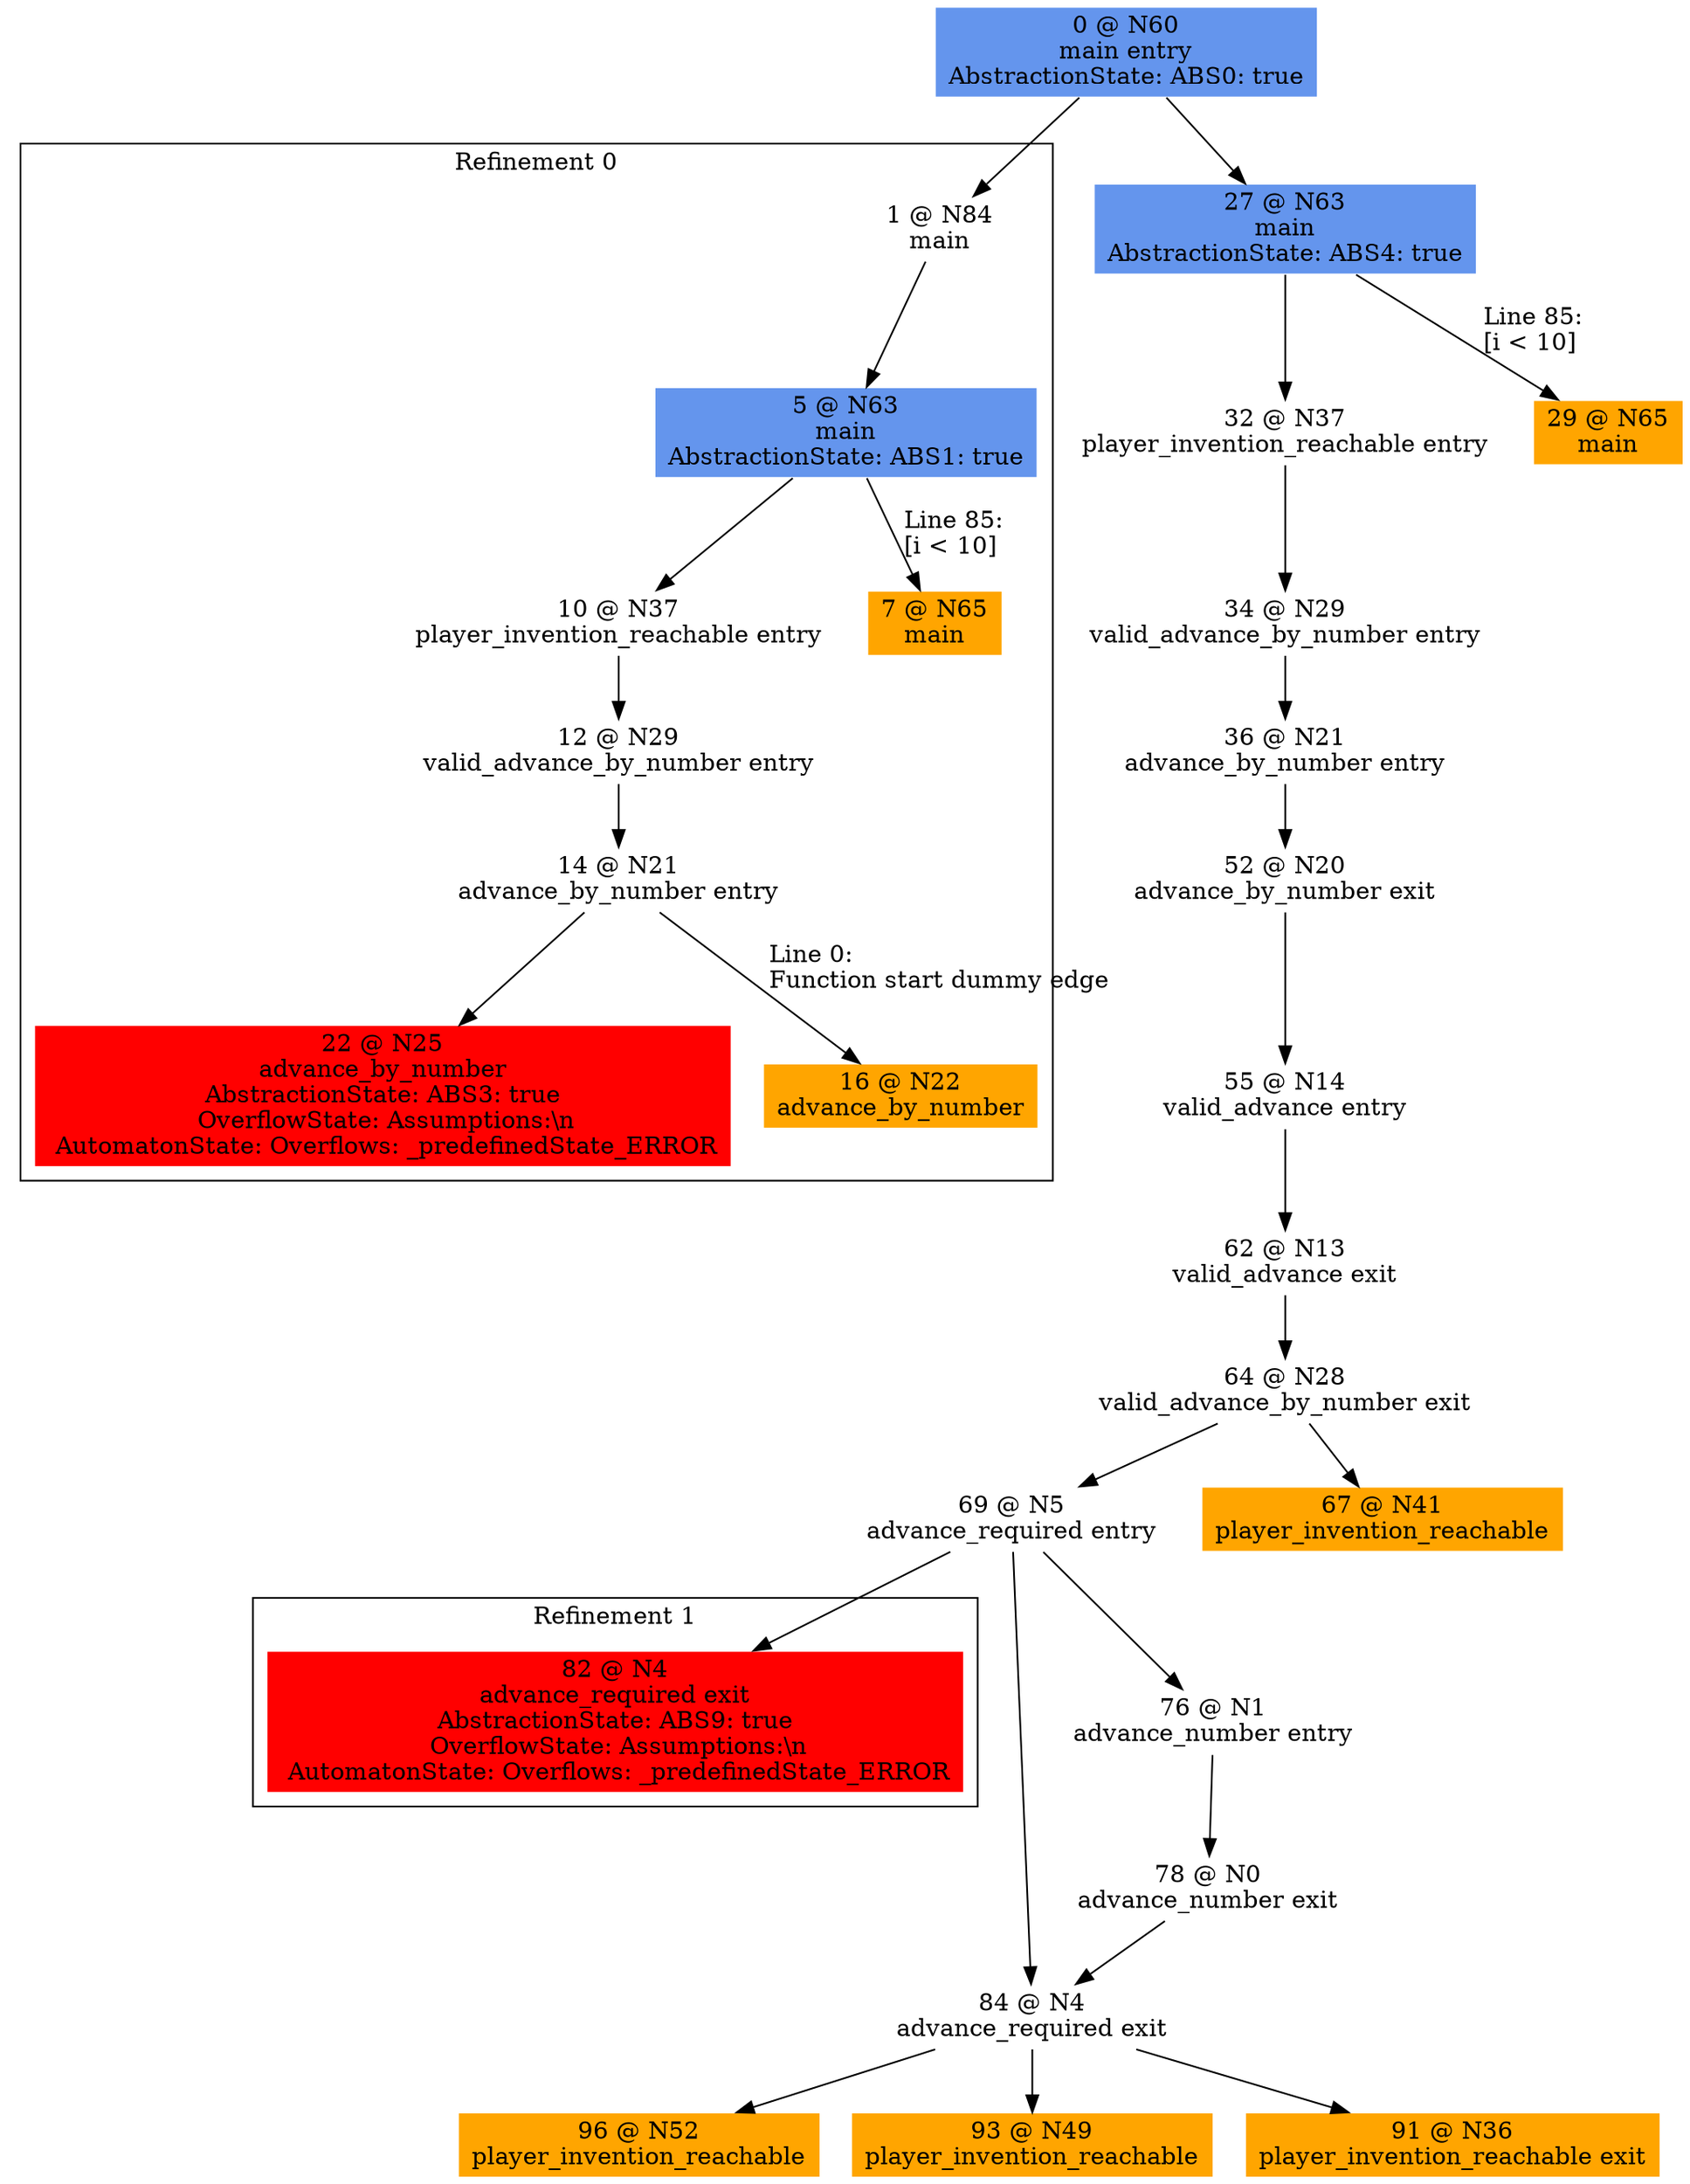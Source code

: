 digraph ARG {
node [style="filled" shape="box" color="white"]
subgraph cluster_0 {
label="Refinement 0"
1 [label="1 @ N84\nmain\n" id="1"]
5 [fillcolor="cornflowerblue" label="5 @ N63\nmain\nAbstractionState: ABS1: true\n" id="5"]
10 [label="10 @ N37\nplayer_invention_reachable entry\n" id="10"]
12 [label="12 @ N29\nvalid_advance_by_number entry\n" id="12"]
14 [label="14 @ N21\nadvance_by_number entry\n" id="14"]
22 [fillcolor="red" label="22 @ N25\nadvance_by_number\nAbstractionState: ABS3: true\n OverflowState: Assumptions:\\n\n AutomatonState: Overflows: _predefinedState_ERROR\n" id="22"]
16 [fillcolor="orange" label="16 @ N22\nadvance_by_number\n" id="16"]
7 [fillcolor="orange" label="7 @ N65\nmain\n" id="7"]
1 -> 5 []
5 -> 7 [label="Line 85: \l[i < 10]\l" id="5 -> 7"]
5 -> 10 []
10 -> 12 []
12 -> 14 []
14 -> 16 [label="Line 0: \lFunction start dummy edge\l" id="14 -> 16"]
14 -> 22 []
}
0 -> 1
subgraph cluster_1 {
label="Refinement 1"
82 [fillcolor="red" label="82 @ N4\nadvance_required exit\nAbstractionState: ABS9: true\n OverflowState: Assumptions:\\n\n AutomatonState: Overflows: _predefinedState_ERROR\n" id="82"]
}
69 -> 82
0 [fillcolor="cornflowerblue" label="0 @ N60\nmain entry\nAbstractionState: ABS0: true\n" id="0"]
27 [fillcolor="cornflowerblue" label="27 @ N63\nmain\nAbstractionState: ABS4: true\n" id="27"]
32 [label="32 @ N37\nplayer_invention_reachable entry\n" id="32"]
34 [label="34 @ N29\nvalid_advance_by_number entry\n" id="34"]
36 [label="36 @ N21\nadvance_by_number entry\n" id="36"]
52 [label="52 @ N20\nadvance_by_number exit\n" id="52"]
55 [label="55 @ N14\nvalid_advance entry\n" id="55"]
62 [label="62 @ N13\nvalid_advance exit\n" id="62"]
64 [label="64 @ N28\nvalid_advance_by_number exit\n" id="64"]
69 [label="69 @ N5\nadvance_required entry\n" id="69"]
84 [label="84 @ N4\nadvance_required exit\n" id="84"]
96 [fillcolor="orange" label="96 @ N52\nplayer_invention_reachable\n" id="96"]
93 [fillcolor="orange" label="93 @ N49\nplayer_invention_reachable\n" id="93"]
91 [fillcolor="orange" label="91 @ N36\nplayer_invention_reachable exit\n" id="91"]
76 [label="76 @ N1\nadvance_number entry\n" id="76"]
78 [label="78 @ N0\nadvance_number exit\n" id="78"]
67 [fillcolor="orange" label="67 @ N41\nplayer_invention_reachable\n" id="67"]
29 [fillcolor="orange" label="29 @ N65\nmain\n" id="29"]
0 -> 27 []
27 -> 29 [label="Line 85: \l[i < 10]\l" id="27 -> 29"]
27 -> 32 []
32 -> 34 []
34 -> 36 []
36 -> 52 []
52 -> 55 []
55 -> 62 []
62 -> 64 []
64 -> 67 []
64 -> 69 []
69 -> 76 []
69 -> 84 []
84 -> 91 []
84 -> 93 []
84 -> 96 []
76 -> 78 []
78 -> 84 []
}
